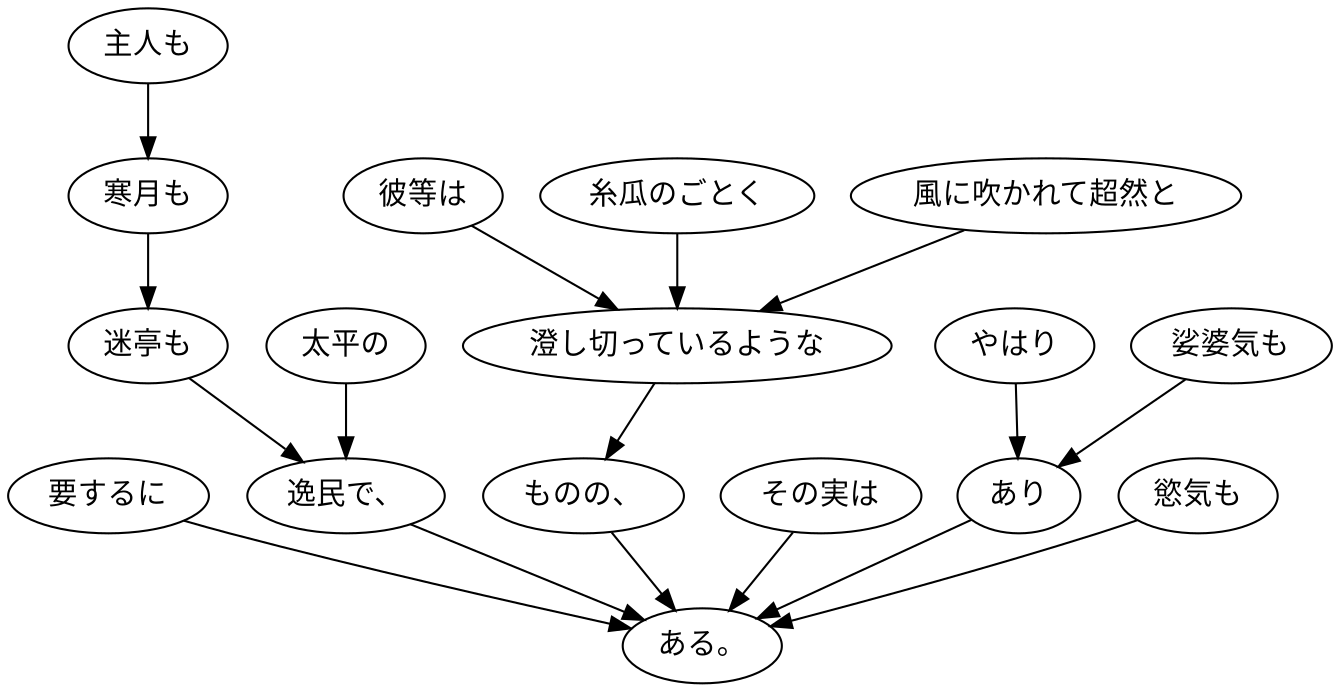digraph graph1256 {
	node0 [label="要するに"];
	node1 [label="主人も"];
	node2 [label="寒月も"];
	node3 [label="迷亭も"];
	node4 [label="太平の"];
	node5 [label="逸民で、"];
	node6 [label="彼等は"];
	node7 [label="糸瓜のごとく"];
	node8 [label="風に吹かれて超然と"];
	node9 [label="澄し切っているような"];
	node10 [label="ものの、"];
	node11 [label="その実は"];
	node12 [label="やはり"];
	node13 [label="娑婆気も"];
	node14 [label="あり"];
	node15 [label="慾気も"];
	node16 [label="ある。"];
	node0 -> node16;
	node1 -> node2;
	node2 -> node3;
	node3 -> node5;
	node4 -> node5;
	node5 -> node16;
	node6 -> node9;
	node7 -> node9;
	node8 -> node9;
	node9 -> node10;
	node10 -> node16;
	node11 -> node16;
	node12 -> node14;
	node13 -> node14;
	node14 -> node16;
	node15 -> node16;
}
